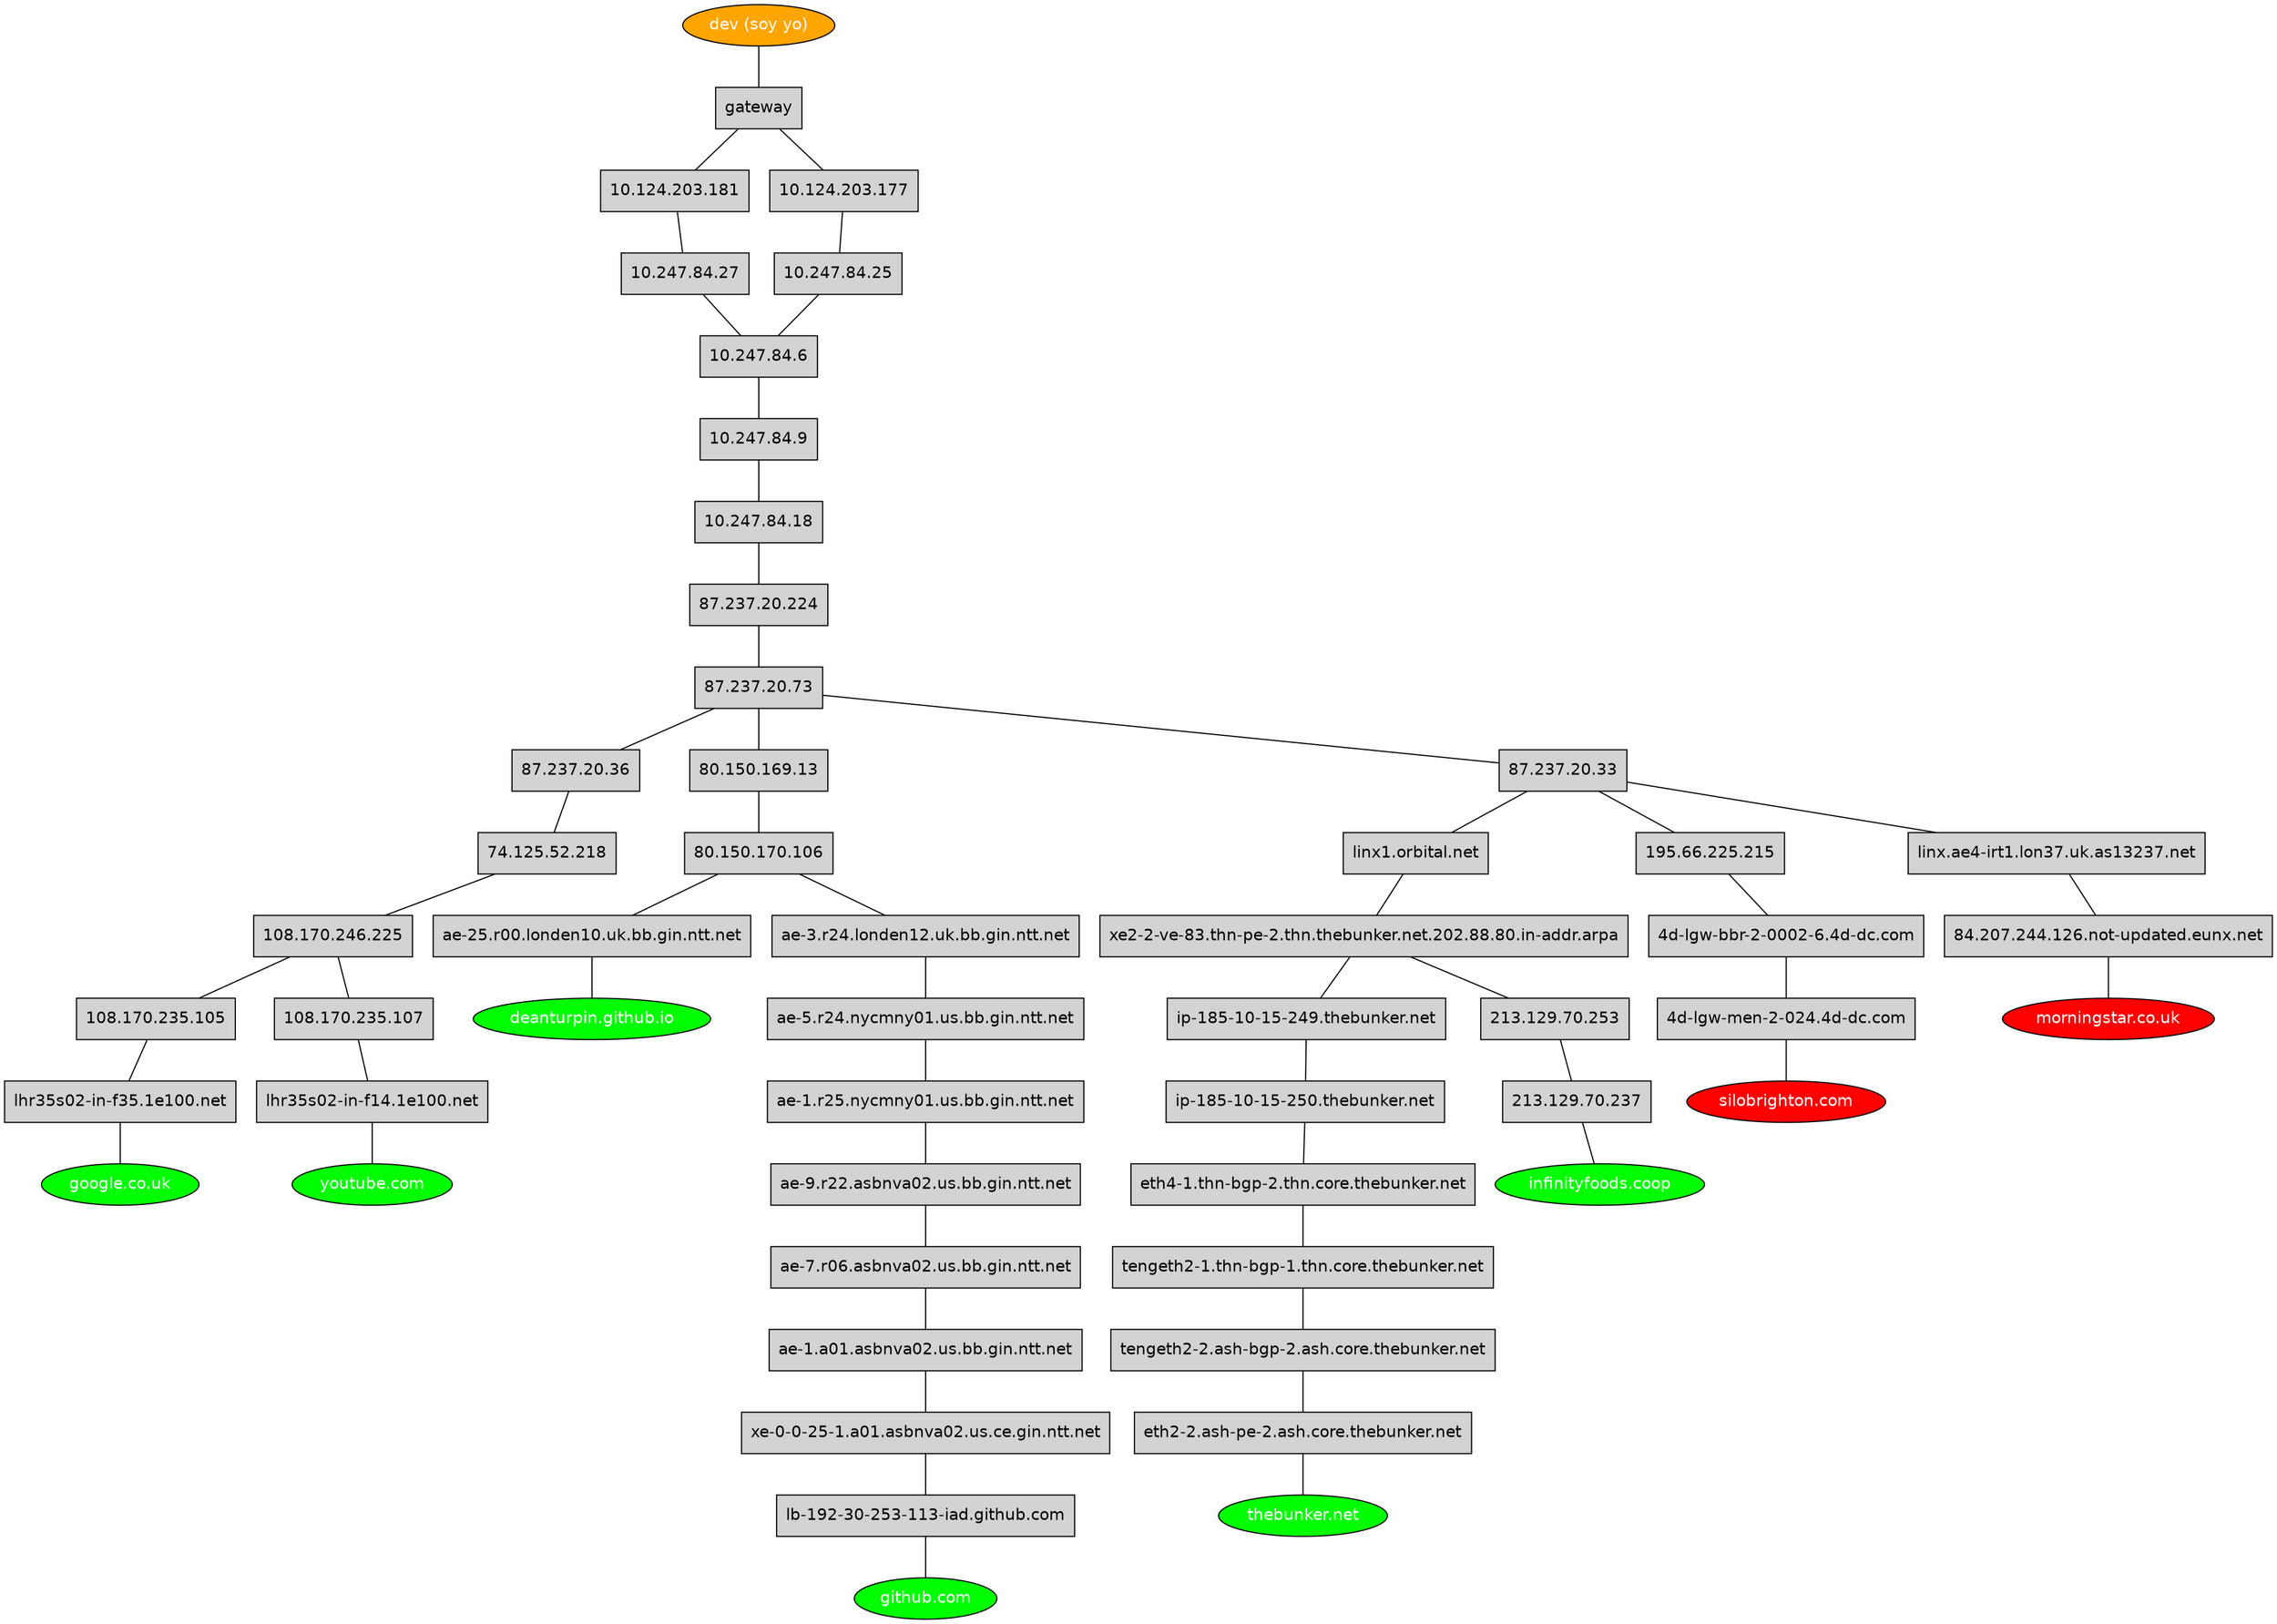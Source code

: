 strict graph {

  node [shape=rectangle style=filled fontname=helvetica]
  "soy yo" [label="dev (soy yo)" fillcolor=orange shape=oval fontcolor=white]

  "google.co.uk" [fillcolor=green shape=oval fontcolor=white]
  "youtube.com" [fillcolor=green shape=oval fontcolor=white]
  "deanturpin.github.io" [fillcolor=green shape=oval fontcolor=white]
  "github.com" [fillcolor=green shape=oval fontcolor=white]
  "thebunker.net" [fillcolor=green shape=oval fontcolor=white]
  "silobrighton.com" [fillcolor=red shape=oval fontcolor=white]
  "infinityfoods.coop" [fillcolor=green shape=oval fontcolor=white]
  "morningstar.co.uk" [fillcolor=red shape=oval fontcolor=white]
  "soy yo"--"gateway"--"10.124.203.181"--"10.247.84.27"--"10.247.84.6"--"10.247.84.9"--"10.247.84.18"--"87.237.20.224"--"87.237.20.73"--"87.237.20.36"--"74.125.52.218"--"108.170.246.225"--"108.170.235.105"--"lhr35s02-in-f35.1e100.net"--"google.co.uk"
  "soy yo"--"gateway"--"10.124.203.177"--"10.247.84.25"--"10.247.84.6"--"10.247.84.9"--"10.247.84.18"--"87.237.20.224"--"87.237.20.73"--"87.237.20.36"--"74.125.52.218"--"108.170.246.225"--"108.170.235.107"--"lhr35s02-in-f14.1e100.net"--"youtube.com"
  "soy yo"--"gateway"--"10.124.203.181"--"10.247.84.27"--"10.247.84.6"--"10.247.84.9"--"10.247.84.18"--"87.237.20.224"--"87.237.20.73"--"80.150.169.13"--"80.150.170.106"--"ae-25.r00.londen10.uk.bb.gin.ntt.net"--"deanturpin.github.io"
  "soy yo"--"gateway"--"10.124.203.181"--"10.247.84.27"--"10.247.84.6"--"10.247.84.9"--"10.247.84.18"--"87.237.20.224"--"87.237.20.73"--"80.150.169.13"--"80.150.170.106"--"ae-3.r24.londen12.uk.bb.gin.ntt.net"--"ae-5.r24.nycmny01.us.bb.gin.ntt.net"--"ae-1.r25.nycmny01.us.bb.gin.ntt.net"--"ae-9.r22.asbnva02.us.bb.gin.ntt.net"--"ae-7.r06.asbnva02.us.bb.gin.ntt.net"--"ae-1.a01.asbnva02.us.bb.gin.ntt.net"--"xe-0-0-25-1.a01.asbnva02.us.ce.gin.ntt.net"--"lb-192-30-253-113-iad.github.com"--"github.com"
  "soy yo"--"gateway"--"10.124.203.177"--"10.247.84.25"--"10.247.84.6"--"10.247.84.9"--"10.247.84.18"--"87.237.20.224"--"87.237.20.73"--"87.237.20.33"--"linx1.orbital.net"--"xe2-2-ve-83.thn-pe-2.thn.thebunker.net.202.88.80.in-addr.arpa"--"ip-185-10-15-249.thebunker.net"--"ip-185-10-15-250.thebunker.net"--"eth4-1.thn-bgp-2.thn.core.thebunker.net"--"tengeth2-1.thn-bgp-1.thn.core.thebunker.net"--"tengeth2-2.ash-bgp-2.ash.core.thebunker.net"--"eth2-2.ash-pe-2.ash.core.thebunker.net"--"thebunker.net"
  "soy yo"--"gateway"--"10.124.203.177"--"10.247.84.25"--"10.247.84.6"--"10.247.84.9"--"10.247.84.18"--"87.237.20.224"--"87.237.20.73"--"87.237.20.33"--"195.66.225.215"--"4d-lgw-bbr-2-0002-6.4d-dc.com"--"4d-lgw-men-2-024.4d-dc.com"--"silobrighton.com"
  "soy yo"--"gateway"--"10.124.203.177"--"10.247.84.25"--"10.247.84.6"--"10.247.84.9"--"10.247.84.18"--"87.237.20.224"--"87.237.20.73"--"87.237.20.33"--"linx1.orbital.net"--"xe2-2-ve-83.thn-pe-2.thn.thebunker.net.202.88.80.in-addr.arpa"--"213.129.70.253"--"213.129.70.237"--"infinityfoods.coop"
  "soy yo"--"gateway"--"10.124.203.181"--"10.247.84.27"--"10.247.84.6"--"10.247.84.9"--"10.247.84.18"--"87.237.20.224"--"87.237.20.73"--"87.237.20.33"--"linx.ae4-irt1.lon37.uk.as13237.net"--"84.207.244.126.not-updated.eunx.net"--"morningstar.co.uk"
}
